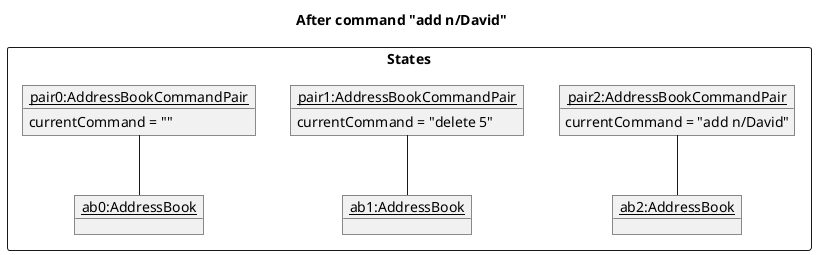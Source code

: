 @startuml
skinparam ClassFontColor #000000
skinparam ClassBorderColor #000000

title After command "add n/David"

package States <<rectangle>>  {

    object "__pair2:AddressBookCommandPair__" as State3
    State3 : currentCommand = "add n/David"

    object "__ab2:AddressBook__" as ab2

    object "__pair1:AddressBookCommandPair__" as State2
    State2 : currentCommand = "delete 5"

    object "__ab1:AddressBook__" as ab1

    object "__pair0:AddressBookCommandPair__" as State1
    State1 : currentCommand = ""

    object "__ab0:AddressBook__" as ab0
}

State3 -- ab2
State2 -- ab1
State1 -- ab0

@end
